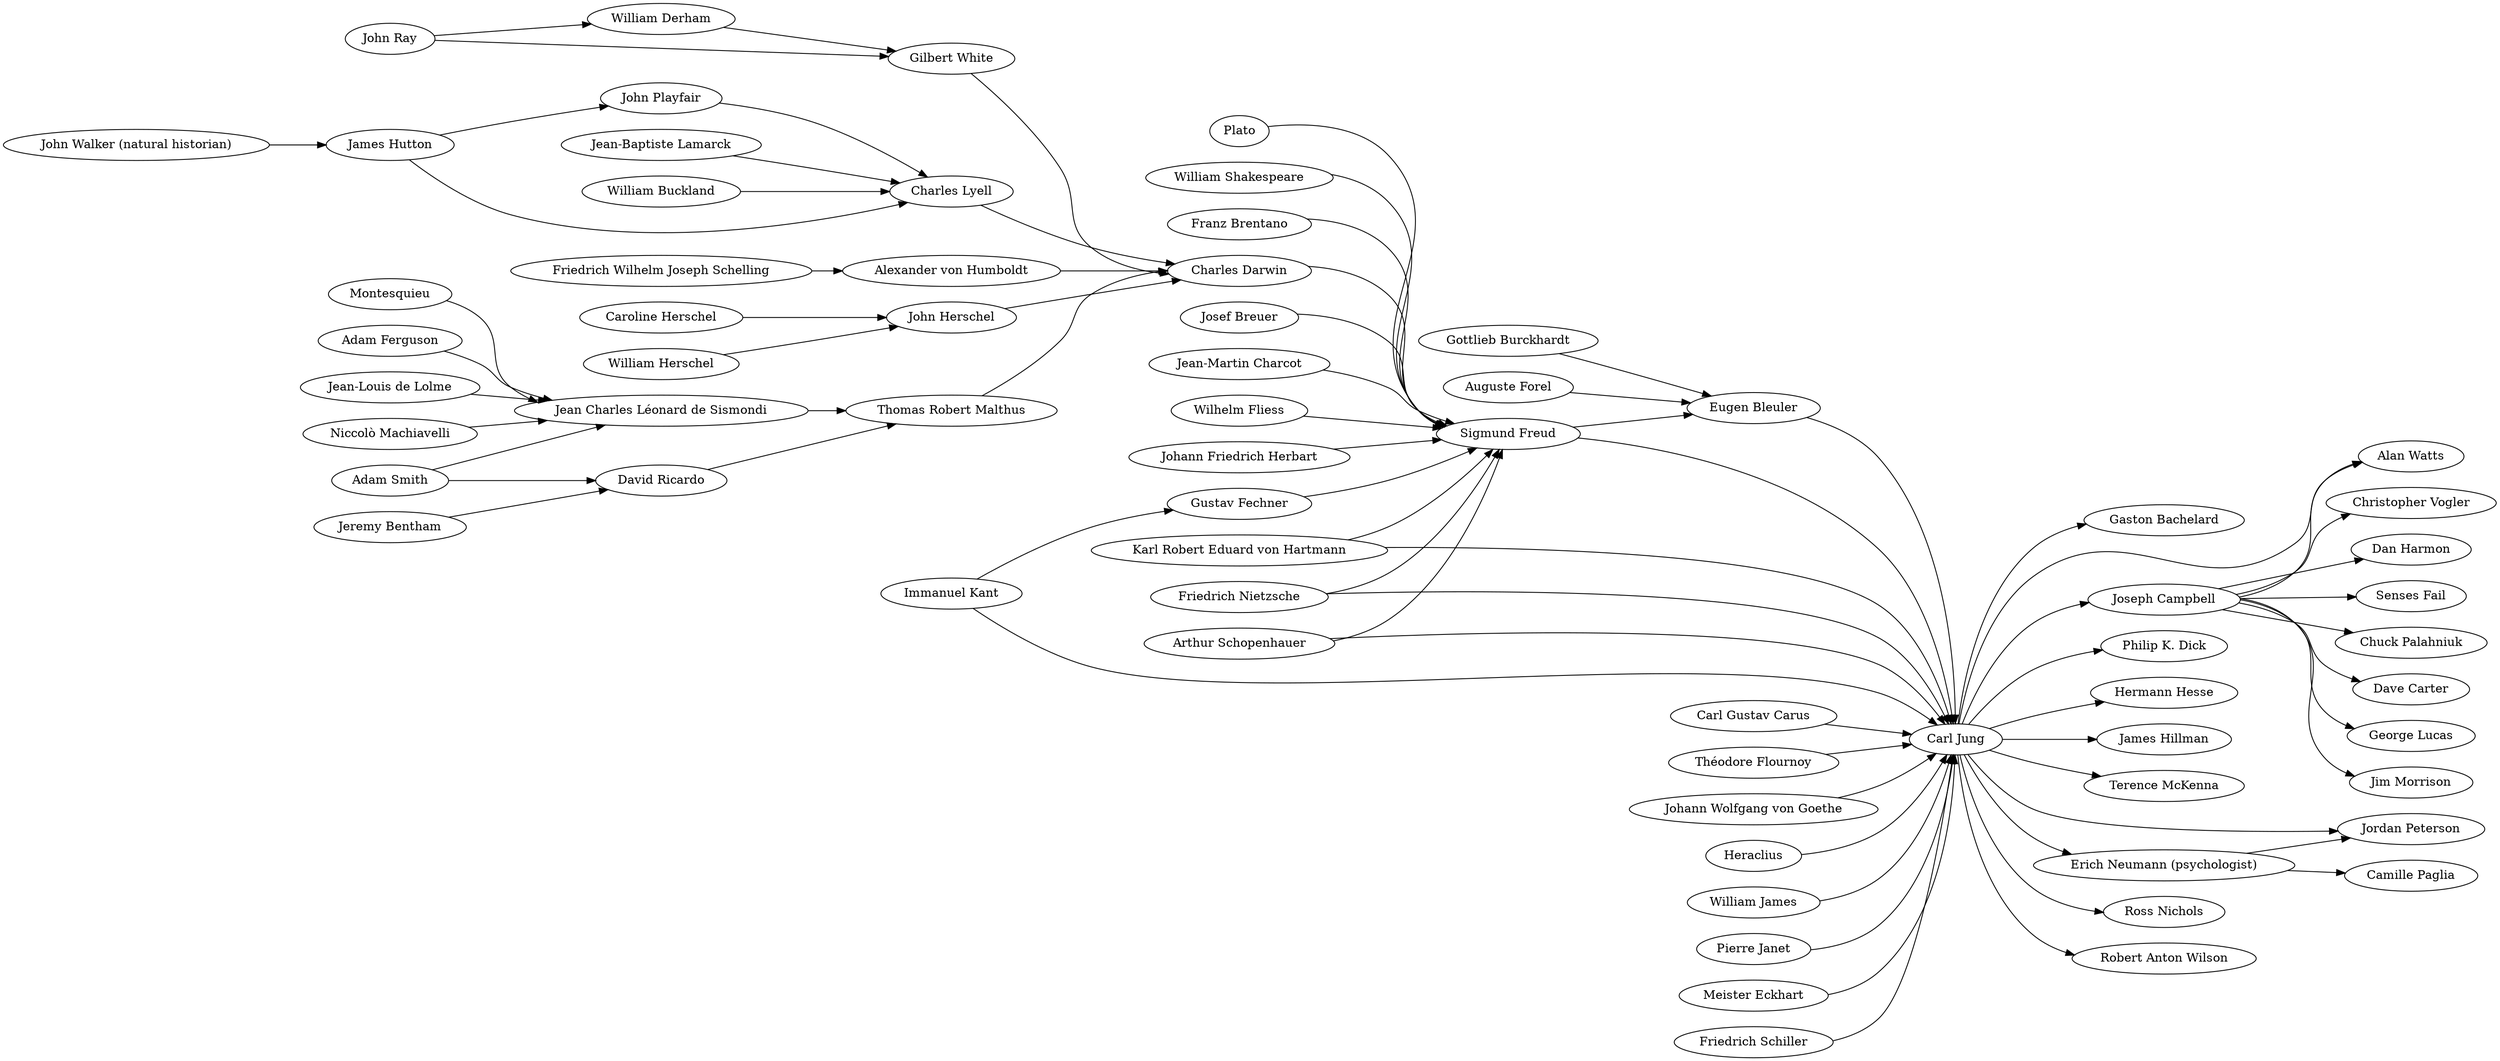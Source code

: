 strict digraph "" {
	graph [bb="0,0,6980.2,6185.3",
		rankdir=LR
	];
	node [label="\N"];
	"Carl Jung"	[height=0.5,
		pos="5474.8,583",
		width=1.25];
	"Gaston Bachelard"	[height=0.5,
		pos="6904.7,5994.1",
		width=2.0972];
	"Carl Jung" -> "Gaston Bachelard"	[pos="e,6899.9,5975.7 5479.5,601.02 5565.6,926.62 6790.5,5562.1 6897.3,5966"];
	"Joseph Campbell"	[height=0.5,
		pos="5631.6,492.45",
		width=2.0417];
	"Carl Jung" -> "Joseph Campbell"	[pos="e,5602.7,509.11 5500.7,568.05 5526,553.41 5564.9,530.94 5593.8,514.3"];
	"Alan Watts"	[height=0.5,
		pos="5474.8,401.89",
		width=1.4306];
	"Carl Jung" -> "Alan Watts"	[pos="e,5474.8,420.12 5474.8,564.98 5474.8,533.46 5474.8,468.12 5474.8,430.42"];
	"Philip K. Dick"	[height=0.5,
		pos="6700.8,6041.1",
		width=1.7151];
	"Carl Jung" -> "Philip K. Dick"	[pos="e,6696.8,6023.2 5478.8,601.17 5552.6,929.69 6603.5,5607.8 6694.5,6013.2"];
	"Hermann Hesse"	[height=0.5,
		pos="6503.1,6079.3",
		width=1.8776];
	"Carl Jung" -> "Hermann Hesse"	[pos="e,6499.8,6061.2 5478.1,601.04 5539.6,929.62 6421.5,5642.7 6497.9,6051.1"];
	"James Hillman"	[height=0.5,
		pos="6303.5,6110.5",
		width=1.7361];
	"Carl Jung" -> "James Hillman"	[pos="e,6300.8,6092.3 5477.5,601.14 5527,931.59 6237.7,5671.5 6299.2,6082.2"];
	"Terence McKenna"	[height=0.5,
		pos="6093,6135.6",
		width=2.1528];
	"Carl Jung" -> "Terence McKenna"	[pos="e,6091,6117.6 5476.8,601.22 5513.8,933.26 6044.2,5697 6089.9,6107.4"];
	"Erich Neumann (psychologist)"	[height=0.5,
		pos="5748.9,6159.6",
		width=3.3611];
	"Carl Jung" -> "Erich Neumann (psychologist)"	[pos="e,5748,6141.5 5475.6,601.04 5491.9,932.24 5727.2,5718.9 5747.5,6131.3"];
	"Jordan Peterson"	[height=0.5,
		pos="5549.1,6167.3",
		width=1.9318];
	"Carl Jung" -> "Jordan Peterson"	[pos="e,5548.9,6149.2 5475,601.06 5479.4,932.73 5543.3,5726 5548.8,6139"];
	"Ross Nichols"	[height=0.5,
		pos="5417.1,6162.9",
		width=1.6667];
	"Carl Jung" -> "Ross Nichols"	[pos="e,5417.2,6144.7 5474.6,601.05 5471.1,932.45 5421.6,5721.9 5417.3,6134.5"];
	"Robert Anton Wilson"	[height=0.5,
		pos="5196.2,6154.3",
		width=2.4734];
	"Carl Jung" -> "Robert Anton Wilson"	[pos="e,5197.1,6136.2 5473.9,601.02 5457.3,931.91 5218.2,5714 5197.6,6126"];
	"Joseph Campbell" -> "Alan Watts"	[pos="e,5501.5,417.34 5602.8,475.84 5576.7,460.77 5538.2,438.51 5510.2,422.35"];
	"George Lucas"	[height=0.5,
		pos="5756.5,18",
		width=1.7151];
	"Joseph Campbell" -> "George Lucas"	[pos="e,5751.8,36.038 5636.4,474.43 5655.4,402.21 5726.1,133.4 5749.2,45.798"];
	"Jim Morrison"	[height=0.5,
		pos="5911.1,131.55",
		width=1.6429];
	"Joseph Campbell" -> "Jim Morrison"	[pos="e,5897.5,149.13 5645.5,474.55 5691.2,415.49 5837.5,226.62 5891.1,157.34"];
	"Christopher Vogler"	[height=0.5,
		pos="6021.7,310.47",
		width=2.2387];
	"Joseph Campbell" -> "Christopher Vogler"	[pos="e,5986.8,326.75 5665.9,476.46 5736.7,443.41 5899.1,367.63 5977.6,331.01"];
	"Dan Harmon"	[height=0.5,
		pos="6053.5,516.42",
		width=1.5887];
	"Joseph Campbell" -> "Dan Harmon"	[pos="e,5997,513.21 5703.7,496.54 5783.1,501.05 5909.7,508.25 5986.9,512.63"];
	"Senses Fail"	[height=0.5,
		pos="6014.6,692.48",
		width=1.4444];
	"Joseph Campbell" -> "Senses Fail"	[pos="e,5985.8,677.4 5663,508.82 5732.8,545.28 5900.9,633.08 5976.6,672.6"];
	"Chuck Palahniuk"	[height=0.5,
		pos="5909,855.63",
		width=1.9861];
	"Joseph Campbell" -> "Chuck Palahniuk"	[pos="e,5895.4,837.94 5645.4,510.46 5690.7,569.89 5835.9,759.96 5889.1,829.67"];
	"Dave Carter"	[height=0.5,
		pos="5749.5,970.22",
		width=1.5];
	"Joseph Campbell" -> "Dave Carter"	[pos="e,5745,952.05 5636.1,510.59 5654,583.32 5720.8,854 5742.6,942.22"];
	"Erich Neumann (psychologist)" -> "Jordan Peterson"	[pos="e,5618,6164.7 5631.5,6164.1 5630.4,6164.2 5629.2,6164.2 5628.1,6164.3"];
	"Camille Paglia"	[height=0.5,
		pos="5882.5,6154.4",
		width=1.7151];
	"Erich Neumann (psychologist)" -> "Camille Paglia"	[pos="e,5866.6,6155 5866.1,6155 5866.2,6155 5866.3,6155 5866.4,6155"];
	"Eugen Bleuler"	[height=0.5,
		pos="2542.3,5726.2",
		width=1.6806];
	"Eugen Bleuler" -> "Carl Jung"	[pos="e,5464.6,600.86 2552.5,5708.4 2732.5,5392.7 5240.9,993.12 5459.6,609.64"];
	"Auguste Forel"	[height=0.5,
		pos="2640.4,5882.9",
		width=1.7151];
	"Auguste Forel" -> "Eugen Bleuler"	[pos="e,2553.5,5744 2629.2,5864.9 2612,5837.4 2579,5784.7 2559,5752.8"];
	"Sigmund Freud"	[height=0.5,
		pos="2475.3,4982",
		width=1.8611];
	"Sigmund Freud" -> "Carl Jung"	[pos="e,5462.7,600.76 2487.4,4964.3 2684.1,4675.8 5218.9,958.24 5456.9,609.24"];
	"Sigmund Freud" -> "Eugen Bleuler"	[pos="e,2540.7,5708.1 2477,5000 2485.9,5099 2528.9,5576.7 2539.8,5698.1"];
	"Franz Brentano"	[height=0.5,
		pos="1080.7,5173",
		width=1.8472];
	"Franz Brentano" -> "Sigmund Freud"	[pos="e,2415.6,4990.2 1140.2,5164.8 1365.2,5134 2163.8,5024.7 2405.5,4991.6"];
	"Josef Breuer"	[height=0.5,
		pos="1115.1,4981.7",
		width=1.5556];
	"Josef Breuer" -> "Sigmund Freud"	[pos="e,2408.1,4982 1171.4,4981.7 1385.6,4981.7 2150.7,4981.9 2397.8,4982"];
	"Jean-Martin Charcot"	[height=0.5,
		pos="1180.2,4779.6",
		width=2.3472];
	"Jean-Martin Charcot" -> "Sigmund Freud"	[pos="e,2417.3,4972.9 1248.5,4790.2 1472.5,4825.3 2183.7,4936.4 2407.3,4971.4"];
	"Charles Darwin"	[height=0.5,
		pos="2021,3935.3",
		width=1.8472];
	"Charles Darwin" -> "Sigmund Freud"	[pos="e,2467.4,4963.7 2028.9,3953.4 2082.9,4077.8 2397.5,4802.6 2463.3,4954.2"];
	"Charles Lyell"	[height=0.5,
		pos="1845.2,4570.3",
		width=1.6111];
	"Charles Lyell" -> "Charles Darwin"	[pos="e,2016,3953.4 1850.2,4552.3 1874.8,4463.5 1983.2,4071.9 2013.3,3963.3"];
	"James Hutton"	[height=0.5,
		pos="2003.5,4583.5",
		width=1.6667];
	"James Hutton" -> "Charles Lyell"	[pos="e,1901.4,4575 1945.4,4578.6 1934.4,4577.7 1922.8,4576.8 1911.6,4575.8"];
	"John Playfair"	[height=0.5,
		pos="1935.8,4439.9",
		width=1.6111];
	"James Hutton" -> "John Playfair"	[pos="e,1944.3,4458 1995,4565.6 1983.4,4540.9 1962.3,4496 1948.7,4467.1"];
	"John Playfair" -> "Charles Lyell"	[pos="e,1857.5,4552.6 1923.4,4457.7 1907.9,4480.1 1881.2,4518.5 1863.4,4544.1"];
	"John Walker (natural historian)"	[height=0.5,
		pos="2162.4,4693.9",
		width=3.3761];
	"John Walker (natural historian)" -> "James Hutton"	[pos="e,2027.4,4600.1 2136.9,4676.2 2109.4,4657.1 2065.6,4626.7 2035.8,4605.9"];
	"Jean-Baptiste Lamarck"	[height=0.5,
		pos="1763,4727.7",
		width=2.5833];
	"Jean-Baptiste Lamarck" -> "Charles Lyell"	[pos="e,1835.9,4588.1 1772.4,4709.6 1786.8,4682.1 1814.3,4629.5 1831.1,4597.4"];
	"William Buckland"	[height=0.5,
		pos="1672,4515.2",
		width=2.0762];
	"William Buckland" -> "Charles Lyell"	[pos="e,1804.5,4557.3 1717.5,4529.7 1741.2,4537.2 1770.3,4546.4 1794.7,4554.2"];
	"Alexander von Humboldt"	[height=0.5,
		pos="1592.8,3953.6",
		width=2.8525];
	"Alexander von Humboldt" -> "Charles Darwin"	[pos="e,1955,3938.1 1692.6,3949.3 1769.7,3946 1874.6,3941.5 1944.9,3938.5"];
	"Friedrich Wilhelm Joseph Schelling"	[height=0.5,
		pos="1279.9,3966.9",
		width=3.8472];
	"Friedrich Wilhelm Joseph Schelling" -> "Alexander von Humboldt"	[pos="e,1493,3957.8 1411.7,3961.3 1435.4,3960.3 1459.9,3959.2 1482.9,3958.3"];
	"John Herschel"	[height=0.5,
		pos="1762.9,3390.2",
		width=1.7151];
	"John Herschel" -> "Charles Darwin"	[pos="e,2012.5,3917.3 1771.5,3408.3 1809.5,3488.6 1962.7,3812.2 2008.2,3908.3"];
	"William Herschel"	[height=0.5,
		pos="1573.8,3479.7",
		width=2.004];
	"William Herschel" -> "John Herschel"	[pos="e,1730.3,3405.6 1607.6,3463.7 1639.3,3448.7 1686.9,3426.1 1721.1,3410"];
	"Caroline Herschel"	[height=0.5,
		pos="1952,3300.6",
		width=2.0972];
	"Caroline Herschel" -> "John Herschel"	[pos="e,1795.3,3374.8 1917.7,3316.8 1885.9,3331.9 1838.5,3354.4 1804.5,3370.4"];
	"Thomas Robert Malthus"	[height=0.5,
		pos="2351.7,3741.1",
		width=2.7639];
	"Thomas Robert Malthus" -> "Charles Darwin"	[pos="e,2048.9,3918.9 2322.4,3758.3 2262,3793.8 2123.9,3874.8 2057.7,3913.7"];
	"David Ricardo"	[height=0.5,
		pos="2652.3,3819.2",
		width=1.7693];
	"David Ricardo" -> "Thomas Robert Malthus"	[pos="e,2408.6,3755.8 2605.3,3807 2555.2,3794 2475.3,3773.2 2418.6,3758.4"];
	"Adam Smith"	[height=0.5,
		pos="2730.5,3518.6",
		width=1.5556];
	"Adam Smith" -> "David Ricardo"	[pos="e,2657,3801.1 2725.7,3537 2712.5,3587.7 2675.5,3730.2 2659.6,3791.1"];
	"Jean Charles Léonard de Sismondi"	[height=0.5,
		pos="2429.9,3440.4",
		width=3.7917];
	"Adam Smith" -> "Jean Charles Léonard de Sismondi"	[pos="e,2491.6,3456.5 2686.8,3507.2 2638.2,3494.6 2559,3474 2501.4,3459"];
	"Jean Charles Léonard de Sismondi" -> "Thomas Robert Malthus"	[pos="e,2356.4,3722.9 2425.1,3458.8 2411.9,3509.5 2374.9,3652 2359,3712.9"];
	"Jeremy Bentham"	[height=0.5,
		pos="2724.3,3941.8",
		width=1.9498];
	"Jeremy Bentham" -> "David Ricardo"	[pos="e,2662.8,3837.1 2713.9,3924 2701.8,3903.5 2681.9,3869.6 2668,3845.9"];
	"Adam Ferguson"	[height=0.5,
		pos="2167.4,3571.9",
		width=1.9318];
	"Adam Ferguson" -> "Jean Charles Léonard de Sismondi"	[pos="e,2394.9,3457.9 2199.6,3555.8 2246.3,3532.4 2333.2,3488.9 2385.8,3462.5"];
	"Jean-Louis de Lolme"	[height=0.5,
		pos="2266.2,3370.2",
		width=2.4028];
	"Jean-Louis de Lolme" -> "Jean Charles Léonard de Sismondi"	[pos="e,2389.5,3423.1 2304.1,3386.5 2326.7,3396.2 2355.7,3408.6 2380.1,3419.1"];
	"Niccolò Machiavelli"	[height=0.5,
		pos="2474.7,3257.6",
		width=2.2929];
	"Niccolò Machiavelli" -> "Jean Charles Léonard de Sismondi"	[pos="e,2434.3,3422.3 2470.2,3275.8 2462.4,3307.8 2446,3374.5 2436.7,3412.4"];
	Montesquieu	[height=0.5,
		pos="2683.3,3279.4",
		width=1.6111];
	Montesquieu -> "Jean Charles Léonard de Sismondi"	[pos="e,2457.9,3422.6 2657.6,3295.8 2612.4,3324.5 2518.5,3384.1 2466.5,3417.2"];
	"Gilbert White"	[height=0.5,
		pos="2422.8,4237.6",
		width=1.6667];
	"Gilbert White" -> "Charles Darwin"	[pos="e,2043.6,3952.2 2400.3,4220.7 2332.6,4169.7 2129.9,4017.2 2052,3958.6"];
	"John Ray"	[height=0.5,
		pos="2490.8,4397.5",
		width=1.25];
	"John Ray" -> "Gilbert White"	[pos="e,2430.5,4255.8 2483.1,4379.4 2471.3,4351.6 2448.5,4298 2434.6,4265.3"];
	"William Derham"	[height=0.5,
		pos="2595.2,4258.7",
		width=1.9167];
	"John Ray" -> "William Derham"	[pos="e,2581.7,4276.7 2503.8,4380.2 2521.8,4356.2 2554.6,4312.7 2575.6,4284.8"];
	"William Derham" -> "Gilbert White"	[pos="e,2478.6,4244.5 2532.5,4251 2518.3,4249.3 2503.2,4247.5 2488.9,4245.7"];
	"Gustav Fechner"	[height=0.5,
		pos="2235,5211.8",
		width=1.8957];
	"Gustav Fechner" -> "Sigmund Freud"	[pos="e,2457.1,4999.4 2253.4,5194.2 2296,5153.5 2401.1,5052.9 2449.8,5006.4"];
	"Immanuel Kant"	[height=0.5,
		pos="2264.8,5543",
		width=1.8234];
	"Immanuel Kant" -> "Carl Jung"	[pos="e,5463.3,600.67 2276.4,5525.1 2477.2,5214.8 5216.4,982.21 5457.8,609.22"];
	"Immanuel Kant" -> "Gustav Fechner"	[pos="e,2236.6,5230 2263.1,5524.8 2258.2,5469.9 2243.5,5306.4 2237.5,5240.2"];
	"Wilhelm Fliess"	[height=0.5,
		pos="3193.4,3946.4",
		width=1.7693];
	"Wilhelm Fliess" -> "Sigmund Freud"	[pos="e,2487.9,4963.9 3180.9,3964.4 3095.4,4087.7 2596.4,4807.4 2493.8,4955.4"];
	"Karl Robert Eduard von Hartmann"	[height=0.5,
		pos="2858.6,5623.5",
		width=3.7778];
	"Karl Robert Eduard von Hartmann" -> "Carl Jung"	[pos="e,5465.4,600.95 2868.1,5605.2 3031.7,5289.9 5263.1,990.8 5460.8,609.92"];
	"Karl Robert Eduard von Hartmann" -> "Sigmund Freud"	[pos="e,2486.1,5000 2847.8,5605.3 2793.9,5515.2 2555.4,5115.9 2491.2,5008.6"];
	"Johann Friedrich Herbart"	[height=0.5,
		pos="3402.6,4056",
		width=2.7984];
	"Johann Friedrich Herbart" -> "Sigmund Freud"	[pos="e,2492.8,4964.5 3384.5,4074.1 3268.9,4189.6 2634.3,4823.3 2500.2,4957.1"];
	"Friedrich Nietzsche"	[height=0.5,
		pos="2975.5,5312.1",
		width=2.2567];
	"Friedrich Nietzsche" -> "Carl Jung"	[pos="e,5465.4,600.72 2985,5294 3145.2,4991 5267.6,974.98 5460.7,609.58"];
	"Friedrich Nietzsche" -> "Sigmund Freud"	[pos="e,2500.7,4998.7 2949.3,5294.8 2865.4,5239.4 2603.1,5066.3 2509.2,5004.3"];
	Plato	[height=0.5,
		pos="3566.2,4174.3",
		width=0.81243];
	Plato -> "Sigmund Freud"	[pos="e,2498.4,4964.9 3547.2,4188.3 3418.3,4283.8 2669.3,4838.4 2506.5,4958.9"];
	"Arthur Schopenhauer"	[height=0.5,
		pos="2804.9,5026.6",
		width=2.4583];
	"Arthur Schopenhauer" -> "Carl Jung"	[pos="e,5464,600.94 2815.6,5008.7 2990.7,4717.4 5245.9,963.89 5458.7,609.77"];
	"Arthur Schopenhauer" -> "Sigmund Freud"	[pos="e,2535.3,4990.1 2730.9,5016.6 2675.4,5009.1 2599.8,4998.8 2545.2,4991.5"];
	"William Shakespeare"	[height=0.5,
		pos="3702.6,4302.4",
		width=2.3889];
	"William Shakespeare" -> "Sigmund Freud"	[pos="e,2504.6,4965.8 3671.9,4319.3 3504.3,4412.2 2698.8,4858.2 2513.4,4960.9"];
	"Gottlieb Burckhardt"	[height=0.5,
		pos="2426.4,5858.2",
		width=2.3109];
	"Gottlieb Burckhardt" -> "Eugen Bleuler"	[pos="e,2526.9,5743.8 2442,5840.4 2462.2,5817.5 2497.4,5777.4 2520.3,5751.4"];
	"Carl Gustav Carus"	[height=0.5,
		pos="674.17,3427.6",
		width=2.1667];
	"Carl Gustav Carus" -> "Carl Jung"	[pos="e,5449.6,597.93 702.67,3410.7 1077.6,3188.6 5033.1,844.69 5440.9,603.09"];
	"Théodore Flournoy"	[height=0.5,
		pos="558.2,3226.7",
		width=2.2778];
	"Théodore Flournoy" -> "Carl Jung"	[pos="e,5447.6,597.59 589.27,3210 984,2997.8 5013.5,831.03 5438.5,602.48"];
	"Johann Wolfgang von Goethe"	[height=0.5,
		pos="432.39,2984.5",
		width=3.3056];
	"Johann Wolfgang von Goethe" -> "Carl Jung"	[pos="e,5445.6,596.87 468.67,2967.2 897.73,2762.8 4996.3,810.88 5436.5,601.23"];
	Heraclius	[height=0.5,
		pos="333.46,2771.1",
		width=1.2277];
	Heraclius -> "Carl Jung"	[pos="e,5443.9,596.15 364.3,2758 766.56,2586.8 4976,795.27 5434.3,600.21"];
	"William James"	[height=0.5,
		pos="264.25,2606.4",
		width=1.7361];
	"William James" -> "Carl Jung"	[pos="e,5442.5,595.54 301.74,2591.8 744.42,2419.9 4967.2,780.09 5433.1,599.19"];
	"Pierre Janet"	[height=0.5,
		pos="197.59,2432.2",
		width=1.4444];
	"Pierre Janet" -> "Carl Jung"	[pos="e,5440.7,594.94 234.47,2419.3 676.45,2264.4 4951.2,766.47 5431,598.33"];
	"Meister Eckhart"	[height=0.5,
		pos="135.12,2251.1",
		width=1.8776];
	"Meister Eckhart" -> "Carl Jung"	[pos="e,5439.3,594.09 179.28,2237.3 661.55,2086.6 4940.9,749.77 5429.4,597.17"];
	"Friedrich Schiller"	[height=0.5,
		pos="73,2047.8",
		width=2.0278];
	"Friedrich Schiller" -> "Carl Jung"	[pos="e,5437.3,593.15 122.18,2034.4 631.14,1896.4 4928.7,731.07 5427.6,595.79"];
}
